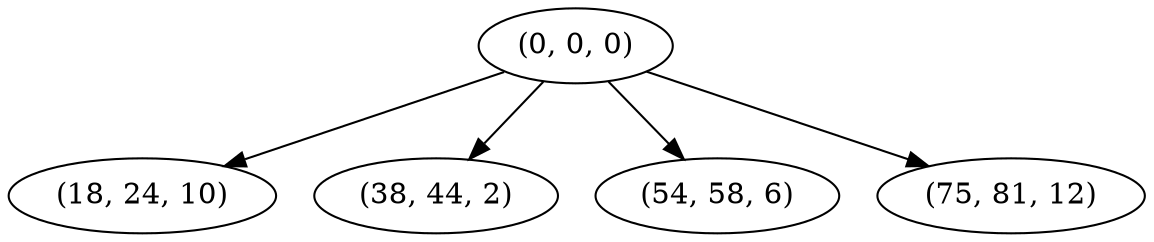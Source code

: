 digraph tree {
    "(0, 0, 0)";
    "(18, 24, 10)";
    "(38, 44, 2)";
    "(54, 58, 6)";
    "(75, 81, 12)";
    "(0, 0, 0)" -> "(18, 24, 10)";
    "(0, 0, 0)" -> "(38, 44, 2)";
    "(0, 0, 0)" -> "(54, 58, 6)";
    "(0, 0, 0)" -> "(75, 81, 12)";
}
